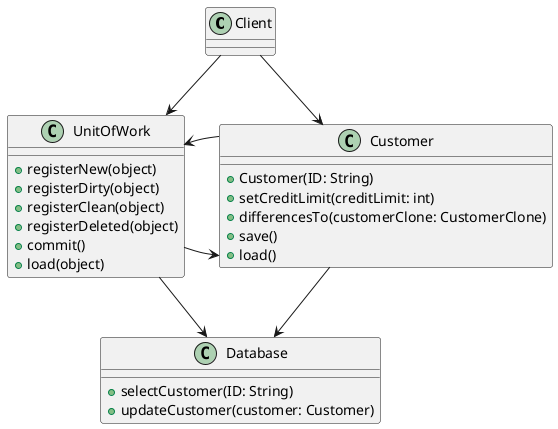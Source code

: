 @startuml

class Client

class Customer {
    + Customer(ID: String)
    + setCreditLimit(creditLimit: int)
    + differencesTo(customerClone: CustomerClone)
    + save()
    + load()
}

class Database {
    + selectCustomer(ID: String)
    + updateCustomer(customer: Customer)
}

class UnitOfWork {
    + registerNew(object)
    + registerDirty(object)
    + registerClean(object)
    + registerDeleted(object)
    + commit()
    + load(object)
}

Client -down-> Customer
Client -down-> UnitOfWork
UnitOfWork -right-> Customer
Customer -left-> UnitOfWork
Customer -down-> Database
UnitOfWork -down-> Database

@enduml
